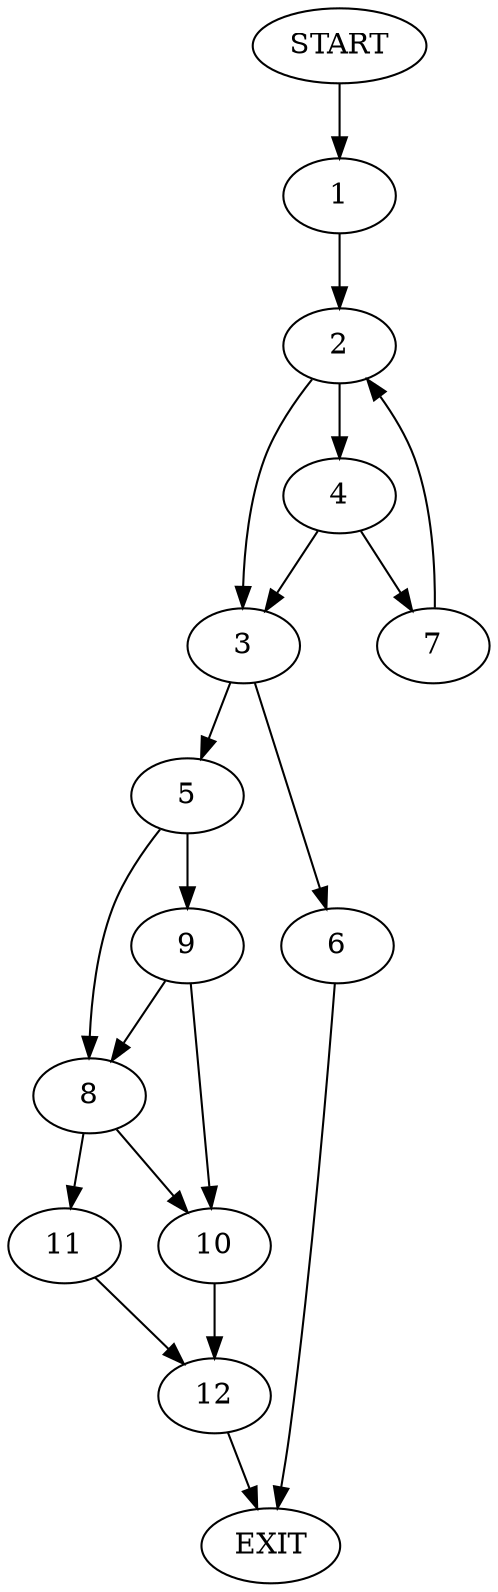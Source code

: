 digraph {
0 [label="START"]
13 [label="EXIT"]
0 -> 1
1 -> 2
2 -> 3
2 -> 4
3 -> 5
3 -> 6
4 -> 3
4 -> 7
7 -> 2
6 -> 13
5 -> 8
5 -> 9
8 -> 10
8 -> 11
9 -> 10
9 -> 8
10 -> 12
11 -> 12
12 -> 13
}
